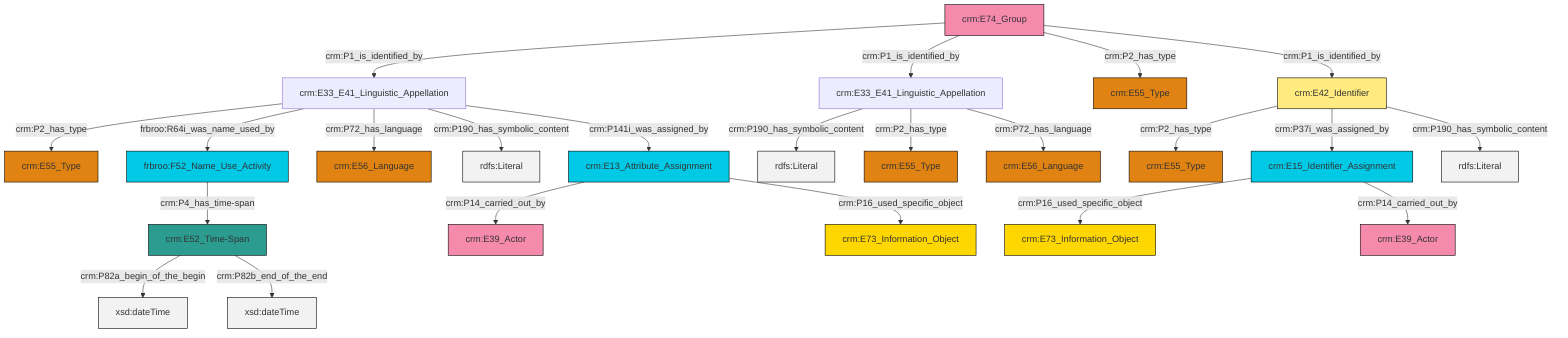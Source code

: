 graph TD
classDef Literal fill:#f2f2f2,stroke:#000000;
classDef CRM_Entity fill:#FFFFFF,stroke:#000000;
classDef Temporal_Entity fill:#00C9E6, stroke:#000000;
classDef Type fill:#E18312, stroke:#000000;
classDef Time-Span fill:#2C9C91, stroke:#000000;
classDef Appellation fill:#FFEB7F, stroke:#000000;
classDef Place fill:#008836, stroke:#000000;
classDef Persistent_Item fill:#B266B2, stroke:#000000;
classDef Conceptual_Object fill:#FFD700, stroke:#000000;
classDef Physical_Thing fill:#D2B48C, stroke:#000000;
classDef Actor fill:#f58aad, stroke:#000000;
classDef PC_Classes fill:#4ce600, stroke:#000000;
classDef Multi fill:#cccccc,stroke:#000000;

0["crm:E33_E41_Linguistic_Appellation"]:::Default -->|crm:P190_has_symbolic_content| 4[rdfs:Literal]:::Literal
8["crm:E33_E41_Linguistic_Appellation"]:::Default -->|crm:P2_has_type| 9["crm:E55_Type"]:::Type
8["crm:E33_E41_Linguistic_Appellation"]:::Default -->|frbroo:R64i_was_name_used_by| 10["frbroo:F52_Name_Use_Activity"]:::Temporal_Entity
13["crm:E74_Group"]:::Actor -->|crm:P1_is_identified_by| 8["crm:E33_E41_Linguistic_Appellation"]:::Default
8["crm:E33_E41_Linguistic_Appellation"]:::Default -->|crm:P72_has_language| 6["crm:E56_Language"]:::Type
10["frbroo:F52_Name_Use_Activity"]:::Temporal_Entity -->|crm:P4_has_time-span| 17["crm:E52_Time-Span"]:::Time-Span
19["crm:E42_Identifier"]:::Appellation -->|crm:P2_has_type| 20["crm:E55_Type"]:::Type
8["crm:E33_E41_Linguistic_Appellation"]:::Default -->|crm:P190_has_symbolic_content| 21[rdfs:Literal]:::Literal
8["crm:E33_E41_Linguistic_Appellation"]:::Default -->|crm:P141i_was_assigned_by| 22["crm:E13_Attribute_Assignment"]:::Temporal_Entity
17["crm:E52_Time-Span"]:::Time-Span -->|crm:P82a_begin_of_the_begin| 23[xsd:dateTime]:::Literal
24["crm:E15_Identifier_Assignment"]:::Temporal_Entity -->|crm:P16_used_specific_object| 25["crm:E73_Information_Object"]:::Conceptual_Object
17["crm:E52_Time-Span"]:::Time-Span -->|crm:P82b_end_of_the_end| 29[xsd:dateTime]:::Literal
22["crm:E13_Attribute_Assignment"]:::Temporal_Entity -->|crm:P14_carried_out_by| 14["crm:E39_Actor"]:::Actor
13["crm:E74_Group"]:::Actor -->|crm:P1_is_identified_by| 0["crm:E33_E41_Linguistic_Appellation"]:::Default
13["crm:E74_Group"]:::Actor -->|crm:P2_has_type| 34["crm:E55_Type"]:::Type
19["crm:E42_Identifier"]:::Appellation -->|crm:P37i_was_assigned_by| 24["crm:E15_Identifier_Assignment"]:::Temporal_Entity
13["crm:E74_Group"]:::Actor -->|crm:P1_is_identified_by| 19["crm:E42_Identifier"]:::Appellation
19["crm:E42_Identifier"]:::Appellation -->|crm:P190_has_symbolic_content| 35[rdfs:Literal]:::Literal
22["crm:E13_Attribute_Assignment"]:::Temporal_Entity -->|crm:P16_used_specific_object| 37["crm:E73_Information_Object"]:::Conceptual_Object
0["crm:E33_E41_Linguistic_Appellation"]:::Default -->|crm:P2_has_type| 2["crm:E55_Type"]:::Type
24["crm:E15_Identifier_Assignment"]:::Temporal_Entity -->|crm:P14_carried_out_by| 27["crm:E39_Actor"]:::Actor
0["crm:E33_E41_Linguistic_Appellation"]:::Default -->|crm:P72_has_language| 11["crm:E56_Language"]:::Type